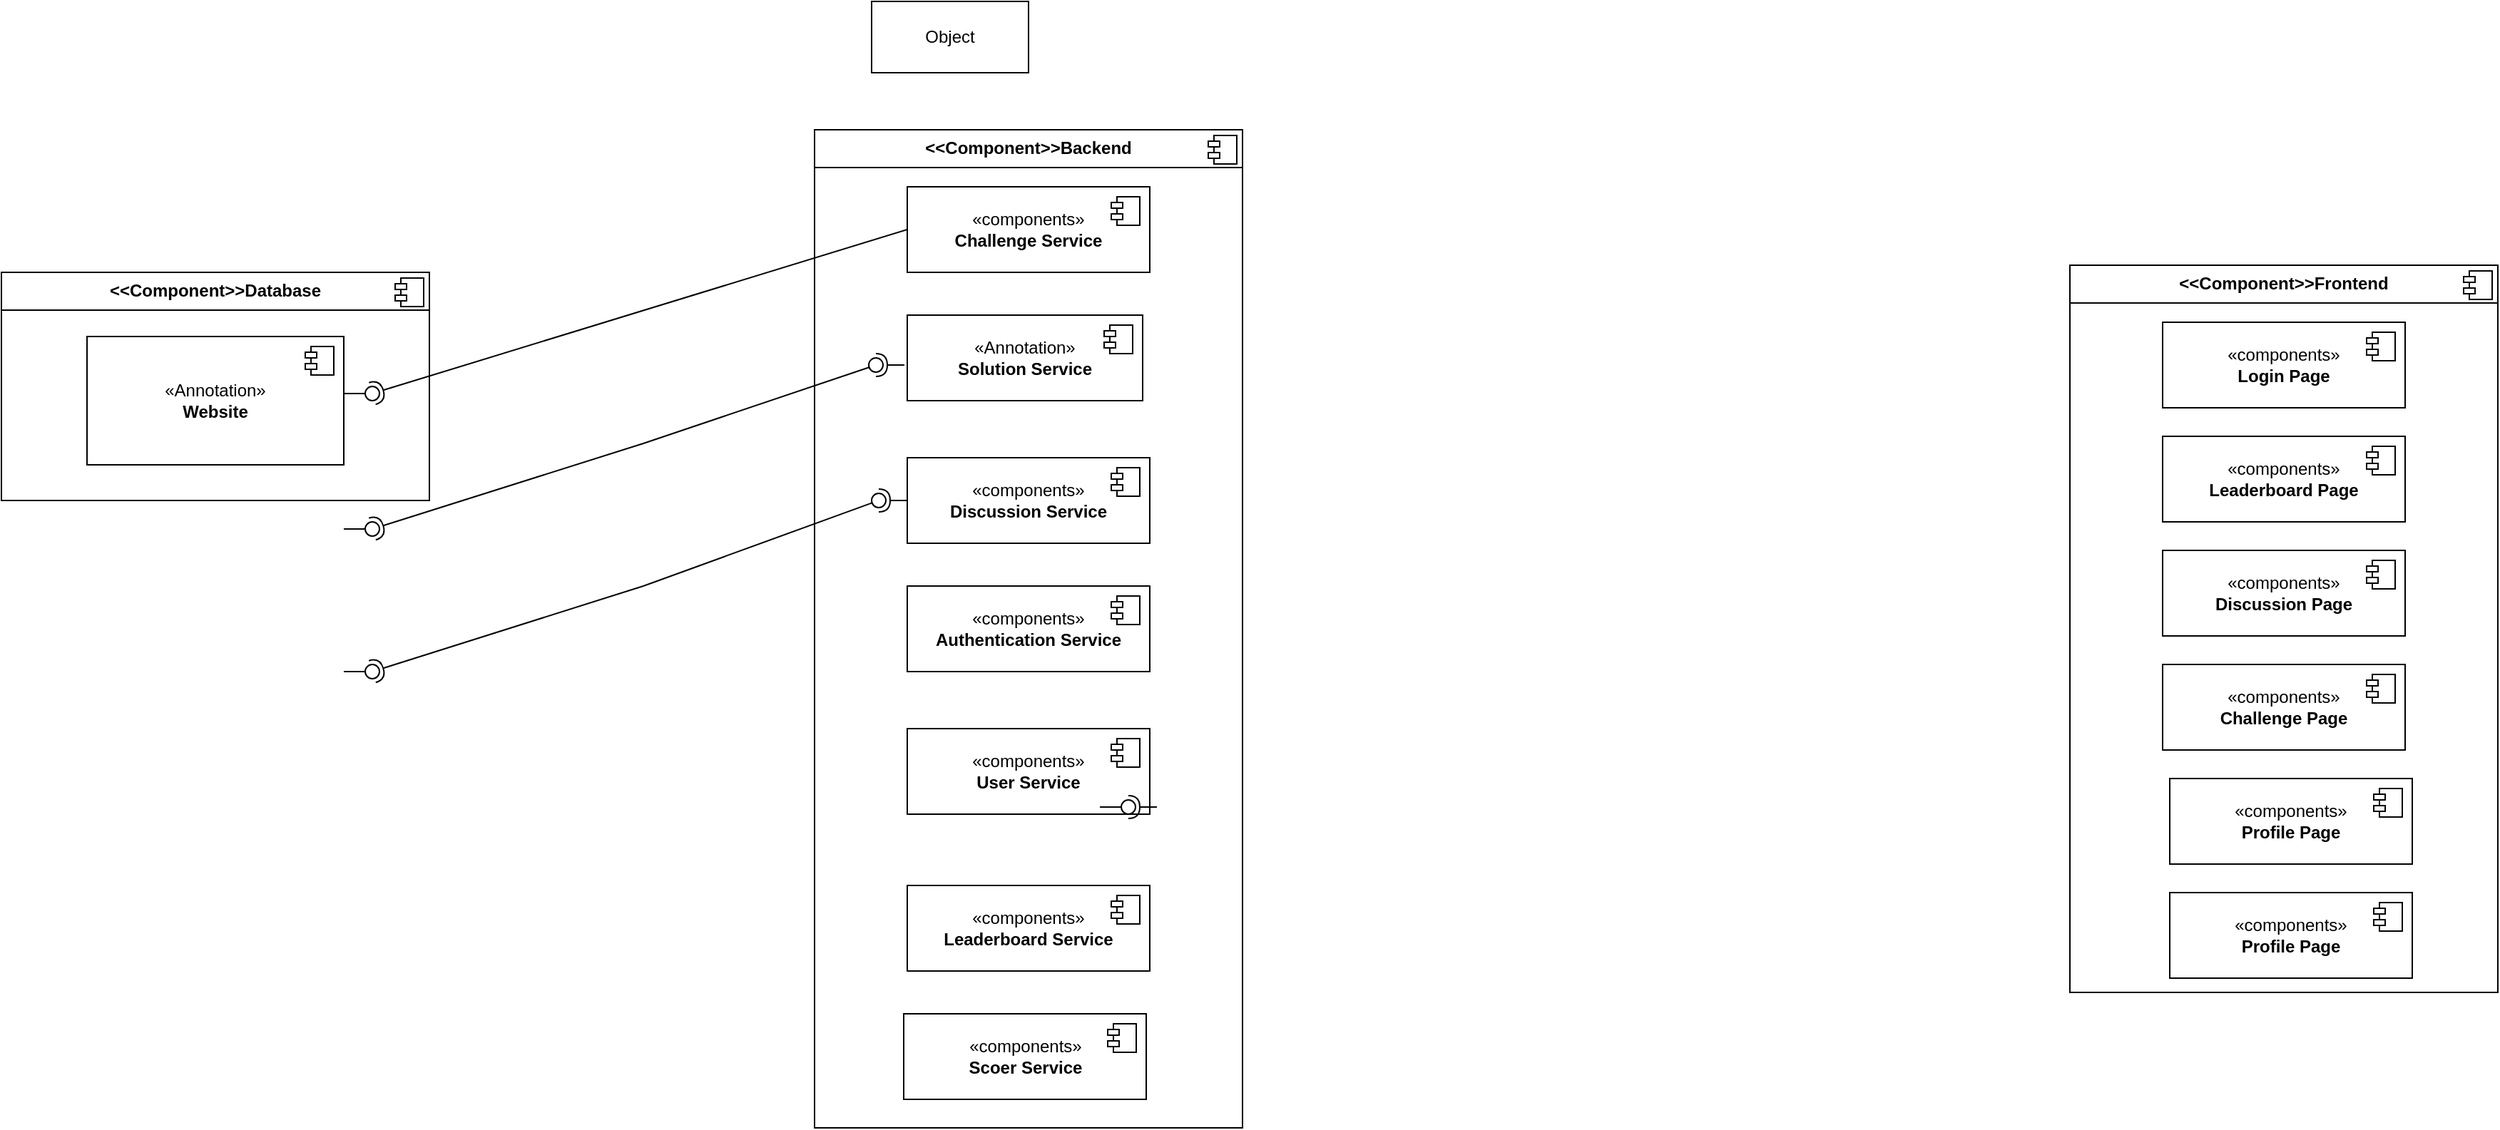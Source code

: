 <mxfile version="24.7.6">
  <diagram name="Page-1" id="1HDXXYpsf4qxFuLjd2vX">
    <mxGraphModel dx="3841" dy="929" grid="1" gridSize="10" guides="1" tooltips="1" connect="1" arrows="1" fold="1" page="1" pageScale="1" pageWidth="850" pageHeight="1100" math="0" shadow="0">
      <root>
        <mxCell id="0" />
        <mxCell id="1" parent="0" />
        <mxCell id="7L-9NUfplAu3C36GX-nJ-7" value="&lt;p style=&quot;margin:0px;margin-top:6px;text-align:center;&quot;&gt;&lt;b&gt;&amp;lt;&amp;lt;Component&amp;gt;&amp;gt;Backend&lt;/b&gt;&lt;/p&gt;&lt;hr size=&quot;1&quot; style=&quot;border-style:solid;&quot;&gt;&lt;p style=&quot;margin:0px;margin-left:8px;&quot;&gt;&lt;br&gt;&lt;/p&gt;" style="align=left;overflow=fill;html=1;dropTarget=0;whiteSpace=wrap;" vertex="1" parent="1">
          <mxGeometry x="-470" y="130" width="300" height="700" as="geometry" />
        </mxCell>
        <mxCell id="7L-9NUfplAu3C36GX-nJ-8" value="" style="shape=component;jettyWidth=8;jettyHeight=4;" vertex="1" parent="7L-9NUfplAu3C36GX-nJ-7">
          <mxGeometry x="1" width="20" height="20" relative="1" as="geometry">
            <mxPoint x="-24" y="4" as="offset" />
          </mxGeometry>
        </mxCell>
        <mxCell id="7L-9NUfplAu3C36GX-nJ-1" value="«components»&lt;br&gt;&lt;b&gt;Challenge Service&lt;/b&gt;" style="html=1;dropTarget=0;whiteSpace=wrap;" vertex="1" parent="1">
          <mxGeometry x="-405" y="170" width="170" height="60" as="geometry" />
        </mxCell>
        <mxCell id="7L-9NUfplAu3C36GX-nJ-2" value="" style="shape=module;jettyWidth=8;jettyHeight=4;" vertex="1" parent="7L-9NUfplAu3C36GX-nJ-1">
          <mxGeometry x="1" width="20" height="20" relative="1" as="geometry">
            <mxPoint x="-27" y="7" as="offset" />
          </mxGeometry>
        </mxCell>
        <mxCell id="7L-9NUfplAu3C36GX-nJ-5" value="«Annotation»&lt;br&gt;&lt;b&gt;Solution Service&lt;/b&gt;" style="html=1;dropTarget=0;whiteSpace=wrap;" vertex="1" parent="1">
          <mxGeometry x="-405" y="260" width="165" height="60" as="geometry" />
        </mxCell>
        <mxCell id="7L-9NUfplAu3C36GX-nJ-6" value="" style="shape=module;jettyWidth=8;jettyHeight=4;" vertex="1" parent="7L-9NUfplAu3C36GX-nJ-5">
          <mxGeometry x="1" width="20" height="20" relative="1" as="geometry">
            <mxPoint x="-27" y="7" as="offset" />
          </mxGeometry>
        </mxCell>
        <mxCell id="7L-9NUfplAu3C36GX-nJ-9" value="«components»&lt;br&gt;&lt;b&gt;Discussion Service&lt;br&gt;&lt;/b&gt;" style="html=1;dropTarget=0;whiteSpace=wrap;" vertex="1" parent="1">
          <mxGeometry x="-405" y="360" width="170" height="60" as="geometry" />
        </mxCell>
        <mxCell id="7L-9NUfplAu3C36GX-nJ-10" value="" style="shape=module;jettyWidth=8;jettyHeight=4;" vertex="1" parent="7L-9NUfplAu3C36GX-nJ-9">
          <mxGeometry x="1" width="20" height="20" relative="1" as="geometry">
            <mxPoint x="-27" y="7" as="offset" />
          </mxGeometry>
        </mxCell>
        <mxCell id="7L-9NUfplAu3C36GX-nJ-11" value="«components»&lt;br&gt;&lt;b&gt;Authentication Service&lt;/b&gt;" style="html=1;dropTarget=0;whiteSpace=wrap;" vertex="1" parent="1">
          <mxGeometry x="-405" y="450" width="170" height="60" as="geometry" />
        </mxCell>
        <mxCell id="7L-9NUfplAu3C36GX-nJ-12" value="" style="shape=module;jettyWidth=8;jettyHeight=4;" vertex="1" parent="7L-9NUfplAu3C36GX-nJ-11">
          <mxGeometry x="1" width="20" height="20" relative="1" as="geometry">
            <mxPoint x="-27" y="7" as="offset" />
          </mxGeometry>
        </mxCell>
        <mxCell id="7L-9NUfplAu3C36GX-nJ-13" value="«components»&lt;br&gt;&lt;b&gt;User Service&lt;/b&gt;" style="html=1;dropTarget=0;whiteSpace=wrap;" vertex="1" parent="1">
          <mxGeometry x="-405" y="550" width="170" height="60" as="geometry" />
        </mxCell>
        <mxCell id="7L-9NUfplAu3C36GX-nJ-14" value="" style="shape=module;jettyWidth=8;jettyHeight=4;" vertex="1" parent="7L-9NUfplAu3C36GX-nJ-13">
          <mxGeometry x="1" width="20" height="20" relative="1" as="geometry">
            <mxPoint x="-27" y="7" as="offset" />
          </mxGeometry>
        </mxCell>
        <mxCell id="7L-9NUfplAu3C36GX-nJ-15" value="«components»&lt;br&gt;&lt;b&gt;Leaderboard Service&lt;/b&gt;" style="html=1;dropTarget=0;whiteSpace=wrap;" vertex="1" parent="1">
          <mxGeometry x="-405" y="660" width="170" height="60" as="geometry" />
        </mxCell>
        <mxCell id="7L-9NUfplAu3C36GX-nJ-16" value="" style="shape=module;jettyWidth=8;jettyHeight=4;" vertex="1" parent="7L-9NUfplAu3C36GX-nJ-15">
          <mxGeometry x="1" width="20" height="20" relative="1" as="geometry">
            <mxPoint x="-27" y="7" as="offset" />
          </mxGeometry>
        </mxCell>
        <mxCell id="7L-9NUfplAu3C36GX-nJ-18" value="«components»&lt;br&gt;&lt;b&gt;Scoer Service&lt;/b&gt;" style="html=1;dropTarget=0;whiteSpace=wrap;" vertex="1" parent="1">
          <mxGeometry x="-407.5" y="750" width="170" height="60" as="geometry" />
        </mxCell>
        <mxCell id="7L-9NUfplAu3C36GX-nJ-19" value="" style="shape=module;jettyWidth=8;jettyHeight=4;" vertex="1" parent="7L-9NUfplAu3C36GX-nJ-18">
          <mxGeometry x="1" width="20" height="20" relative="1" as="geometry">
            <mxPoint x="-27" y="7" as="offset" />
          </mxGeometry>
        </mxCell>
        <mxCell id="7L-9NUfplAu3C36GX-nJ-21" value="&lt;p style=&quot;margin:0px;margin-top:6px;text-align:center;&quot;&gt;&lt;b&gt;&amp;lt;&amp;lt;Component&amp;gt;&amp;gt;Database&lt;/b&gt;&lt;/p&gt;&lt;hr size=&quot;1&quot; style=&quot;border-style:solid;&quot;&gt;&lt;p style=&quot;margin:0px;margin-left:8px;&quot;&gt;&lt;br&gt;&lt;/p&gt;" style="align=left;overflow=fill;html=1;dropTarget=0;whiteSpace=wrap;" vertex="1" parent="1">
          <mxGeometry x="-1040" y="230" width="300" height="160" as="geometry" />
        </mxCell>
        <mxCell id="7L-9NUfplAu3C36GX-nJ-22" value="" style="shape=component;jettyWidth=8;jettyHeight=4;" vertex="1" parent="7L-9NUfplAu3C36GX-nJ-21">
          <mxGeometry x="1" width="20" height="20" relative="1" as="geometry">
            <mxPoint x="-24" y="4" as="offset" />
          </mxGeometry>
        </mxCell>
        <mxCell id="7L-9NUfplAu3C36GX-nJ-31" value="&lt;p style=&quot;margin:0px;margin-top:6px;text-align:center;&quot;&gt;&lt;b&gt;&amp;lt;&amp;lt;Component&amp;gt;&amp;gt;Frontend&lt;br&gt;&lt;/b&gt;&lt;/p&gt;&lt;hr size=&quot;1&quot; style=&quot;border-style:solid;&quot;&gt;&lt;p style=&quot;margin:0px;margin-left:8px;&quot;&gt;&lt;br&gt;&lt;/p&gt;" style="align=left;overflow=fill;html=1;dropTarget=0;whiteSpace=wrap;" vertex="1" parent="1">
          <mxGeometry x="410" y="225" width="300" height="510" as="geometry" />
        </mxCell>
        <mxCell id="7L-9NUfplAu3C36GX-nJ-32" value="" style="shape=component;jettyWidth=8;jettyHeight=4;" vertex="1" parent="7L-9NUfplAu3C36GX-nJ-31">
          <mxGeometry x="1" width="20" height="20" relative="1" as="geometry">
            <mxPoint x="-24" y="4" as="offset" />
          </mxGeometry>
        </mxCell>
        <mxCell id="7L-9NUfplAu3C36GX-nJ-35" value="«components»&lt;br&gt;&lt;b&gt;Login Page&lt;br&gt;&lt;/b&gt;" style="html=1;dropTarget=0;whiteSpace=wrap;" vertex="1" parent="1">
          <mxGeometry x="475" y="265" width="170" height="60" as="geometry" />
        </mxCell>
        <mxCell id="7L-9NUfplAu3C36GX-nJ-36" value="" style="shape=module;jettyWidth=8;jettyHeight=4;" vertex="1" parent="7L-9NUfplAu3C36GX-nJ-35">
          <mxGeometry x="1" width="20" height="20" relative="1" as="geometry">
            <mxPoint x="-27" y="7" as="offset" />
          </mxGeometry>
        </mxCell>
        <mxCell id="7L-9NUfplAu3C36GX-nJ-37" value="«components»&lt;br&gt;&lt;b&gt;Leaderboard Page&lt;br&gt;&lt;/b&gt;" style="html=1;dropTarget=0;whiteSpace=wrap;" vertex="1" parent="1">
          <mxGeometry x="475" y="345" width="170" height="60" as="geometry" />
        </mxCell>
        <mxCell id="7L-9NUfplAu3C36GX-nJ-38" value="" style="shape=module;jettyWidth=8;jettyHeight=4;" vertex="1" parent="7L-9NUfplAu3C36GX-nJ-37">
          <mxGeometry x="1" width="20" height="20" relative="1" as="geometry">
            <mxPoint x="-27" y="7" as="offset" />
          </mxGeometry>
        </mxCell>
        <mxCell id="7L-9NUfplAu3C36GX-nJ-39" value="«components»&lt;br&gt;&lt;b&gt;Discussion Page&lt;br&gt;&lt;/b&gt;" style="html=1;dropTarget=0;whiteSpace=wrap;" vertex="1" parent="1">
          <mxGeometry x="475" y="425" width="170" height="60" as="geometry" />
        </mxCell>
        <mxCell id="7L-9NUfplAu3C36GX-nJ-40" value="" style="shape=module;jettyWidth=8;jettyHeight=4;" vertex="1" parent="7L-9NUfplAu3C36GX-nJ-39">
          <mxGeometry x="1" width="20" height="20" relative="1" as="geometry">
            <mxPoint x="-27" y="7" as="offset" />
          </mxGeometry>
        </mxCell>
        <mxCell id="7L-9NUfplAu3C36GX-nJ-41" value="«components»&lt;br&gt;&lt;b&gt;Challenge Page&lt;br&gt;&lt;/b&gt;" style="html=1;dropTarget=0;whiteSpace=wrap;" vertex="1" parent="1">
          <mxGeometry x="475" y="505" width="170" height="60" as="geometry" />
        </mxCell>
        <mxCell id="7L-9NUfplAu3C36GX-nJ-42" value="" style="shape=module;jettyWidth=8;jettyHeight=4;" vertex="1" parent="7L-9NUfplAu3C36GX-nJ-41">
          <mxGeometry x="1" width="20" height="20" relative="1" as="geometry">
            <mxPoint x="-27" y="7" as="offset" />
          </mxGeometry>
        </mxCell>
        <mxCell id="7L-9NUfplAu3C36GX-nJ-43" value="«components»&lt;br&gt;&lt;b&gt;Profile Page&lt;br&gt;&lt;/b&gt;" style="html=1;dropTarget=0;whiteSpace=wrap;" vertex="1" parent="1">
          <mxGeometry x="480" y="585" width="170" height="60" as="geometry" />
        </mxCell>
        <mxCell id="7L-9NUfplAu3C36GX-nJ-44" value="" style="shape=module;jettyWidth=8;jettyHeight=4;" vertex="1" parent="7L-9NUfplAu3C36GX-nJ-43">
          <mxGeometry x="1" width="20" height="20" relative="1" as="geometry">
            <mxPoint x="-27" y="7" as="offset" />
          </mxGeometry>
        </mxCell>
        <mxCell id="7L-9NUfplAu3C36GX-nJ-45" value="«components»&lt;br&gt;&lt;b&gt;Profile Page&lt;br&gt;&lt;/b&gt;" style="html=1;dropTarget=0;whiteSpace=wrap;" vertex="1" parent="1">
          <mxGeometry x="480" y="665" width="170" height="60" as="geometry" />
        </mxCell>
        <mxCell id="7L-9NUfplAu3C36GX-nJ-46" value="" style="shape=module;jettyWidth=8;jettyHeight=4;" vertex="1" parent="7L-9NUfplAu3C36GX-nJ-45">
          <mxGeometry x="1" width="20" height="20" relative="1" as="geometry">
            <mxPoint x="-27" y="7" as="offset" />
          </mxGeometry>
        </mxCell>
        <mxCell id="7L-9NUfplAu3C36GX-nJ-52" value="" style="ellipse;whiteSpace=wrap;html=1;align=center;aspect=fixed;fillColor=none;strokeColor=none;resizable=0;perimeter=centerPerimeter;rotatable=0;allowArrows=0;points=[];outlineConnect=1;" vertex="1" parent="1">
          <mxGeometry x="450" y="530" width="10" height="10" as="geometry" />
        </mxCell>
        <mxCell id="7L-9NUfplAu3C36GX-nJ-59" value="" style="ellipse;whiteSpace=wrap;html=1;align=center;aspect=fixed;fillColor=none;strokeColor=none;resizable=0;perimeter=centerPerimeter;rotatable=0;allowArrows=0;points=[];outlineConnect=1;" vertex="1" parent="1">
          <mxGeometry x="360" y="315" width="10" height="10" as="geometry" />
        </mxCell>
        <mxCell id="7L-9NUfplAu3C36GX-nJ-65" value="" style="ellipse;whiteSpace=wrap;html=1;align=center;aspect=fixed;fillColor=none;strokeColor=none;resizable=0;perimeter=centerPerimeter;rotatable=0;allowArrows=0;points=[];outlineConnect=1;" vertex="1" parent="1">
          <mxGeometry x="450" y="295" width="10" height="10" as="geometry" />
        </mxCell>
        <mxCell id="7L-9NUfplAu3C36GX-nJ-67" value="Object" style="html=1;whiteSpace=wrap;" vertex="1" parent="1">
          <mxGeometry x="-430" y="40" width="110" height="50" as="geometry" />
        </mxCell>
        <mxCell id="7L-9NUfplAu3C36GX-nJ-71" value="" style="rounded=0;orthogonalLoop=1;jettySize=auto;html=1;endArrow=halfCircle;endFill=0;endSize=6;strokeWidth=1;sketch=0;exitX=0;exitY=0.5;exitDx=0;exitDy=0;" edge="1" target="7L-9NUfplAu3C36GX-nJ-73" parent="1" source="7L-9NUfplAu3C36GX-nJ-1">
          <mxGeometry relative="1" as="geometry">
            <mxPoint x="-590" y="300" as="sourcePoint" />
          </mxGeometry>
        </mxCell>
        <mxCell id="7L-9NUfplAu3C36GX-nJ-72" value="" style="rounded=0;orthogonalLoop=1;jettySize=auto;html=1;endArrow=oval;endFill=0;sketch=0;sourcePerimeterSpacing=0;targetPerimeterSpacing=0;endSize=10;" edge="1" target="7L-9NUfplAu3C36GX-nJ-73" parent="1">
          <mxGeometry relative="1" as="geometry">
            <mxPoint x="-800" y="315" as="sourcePoint" />
          </mxGeometry>
        </mxCell>
        <mxCell id="7L-9NUfplAu3C36GX-nJ-73" value="" style="ellipse;whiteSpace=wrap;html=1;align=center;aspect=fixed;fillColor=none;strokeColor=none;resizable=0;perimeter=centerPerimeter;rotatable=0;allowArrows=0;points=[];outlineConnect=1;" vertex="1" parent="1">
          <mxGeometry x="-785" y="310" width="10" height="10" as="geometry" />
        </mxCell>
        <mxCell id="7L-9NUfplAu3C36GX-nJ-74" value="" style="rounded=0;orthogonalLoop=1;jettySize=auto;html=1;endArrow=halfCircle;endFill=0;endSize=6;strokeWidth=1;sketch=0;" edge="1" target="7L-9NUfplAu3C36GX-nJ-76" parent="1">
          <mxGeometry relative="1" as="geometry">
            <mxPoint x="-590" y="350" as="sourcePoint" />
          </mxGeometry>
        </mxCell>
        <mxCell id="7L-9NUfplAu3C36GX-nJ-75" value="" style="rounded=0;orthogonalLoop=1;jettySize=auto;html=1;endArrow=oval;endFill=0;sketch=0;sourcePerimeterSpacing=0;targetPerimeterSpacing=0;endSize=10;" edge="1" target="7L-9NUfplAu3C36GX-nJ-76" parent="1">
          <mxGeometry relative="1" as="geometry">
            <mxPoint x="-800" y="410" as="sourcePoint" />
          </mxGeometry>
        </mxCell>
        <mxCell id="7L-9NUfplAu3C36GX-nJ-76" value="" style="ellipse;whiteSpace=wrap;html=1;align=center;aspect=fixed;fillColor=none;strokeColor=none;resizable=0;perimeter=centerPerimeter;rotatable=0;allowArrows=0;points=[];outlineConnect=1;" vertex="1" parent="1">
          <mxGeometry x="-785" y="405" width="10" height="10" as="geometry" />
        </mxCell>
        <mxCell id="7L-9NUfplAu3C36GX-nJ-77" value="" style="rounded=0;orthogonalLoop=1;jettySize=auto;html=1;endArrow=halfCircle;endFill=0;endSize=6;strokeWidth=1;sketch=0;" edge="1" target="7L-9NUfplAu3C36GX-nJ-79" parent="1">
          <mxGeometry relative="1" as="geometry">
            <mxPoint x="-590" y="450" as="sourcePoint" />
          </mxGeometry>
        </mxCell>
        <mxCell id="7L-9NUfplAu3C36GX-nJ-78" value="" style="rounded=0;orthogonalLoop=1;jettySize=auto;html=1;endArrow=oval;endFill=0;sketch=0;sourcePerimeterSpacing=0;targetPerimeterSpacing=0;endSize=10;" edge="1" target="7L-9NUfplAu3C36GX-nJ-79" parent="1">
          <mxGeometry relative="1" as="geometry">
            <mxPoint x="-800" y="510" as="sourcePoint" />
          </mxGeometry>
        </mxCell>
        <mxCell id="7L-9NUfplAu3C36GX-nJ-79" value="" style="ellipse;whiteSpace=wrap;html=1;align=center;aspect=fixed;fillColor=none;strokeColor=none;resizable=0;perimeter=centerPerimeter;rotatable=0;allowArrows=0;points=[];outlineConnect=1;" vertex="1" parent="1">
          <mxGeometry x="-785" y="505" width="10" height="10" as="geometry" />
        </mxCell>
        <mxCell id="7L-9NUfplAu3C36GX-nJ-80" value="" style="rounded=0;orthogonalLoop=1;jettySize=auto;html=1;endArrow=halfCircle;endFill=0;endSize=6;strokeWidth=1;sketch=0;" edge="1" target="7L-9NUfplAu3C36GX-nJ-82" parent="1">
          <mxGeometry relative="1" as="geometry">
            <mxPoint x="-230" y="605" as="sourcePoint" />
          </mxGeometry>
        </mxCell>
        <mxCell id="7L-9NUfplAu3C36GX-nJ-81" value="" style="rounded=0;orthogonalLoop=1;jettySize=auto;html=1;endArrow=oval;endFill=0;sketch=0;sourcePerimeterSpacing=0;targetPerimeterSpacing=0;endSize=10;" edge="1" target="7L-9NUfplAu3C36GX-nJ-82" parent="1">
          <mxGeometry relative="1" as="geometry">
            <mxPoint x="-270" y="605" as="sourcePoint" />
          </mxGeometry>
        </mxCell>
        <mxCell id="7L-9NUfplAu3C36GX-nJ-82" value="" style="ellipse;whiteSpace=wrap;html=1;align=center;aspect=fixed;fillColor=none;strokeColor=none;resizable=0;perimeter=centerPerimeter;rotatable=0;allowArrows=0;points=[];outlineConnect=1;" vertex="1" parent="1">
          <mxGeometry x="-255" y="600" width="10" height="10" as="geometry" />
        </mxCell>
        <mxCell id="7L-9NUfplAu3C36GX-nJ-83" value="" style="rounded=0;orthogonalLoop=1;jettySize=auto;html=1;endArrow=halfCircle;endFill=0;endSize=6;strokeWidth=1;sketch=0;" edge="1" target="7L-9NUfplAu3C36GX-nJ-85" parent="1">
          <mxGeometry relative="1" as="geometry">
            <mxPoint x="-407" y="295" as="sourcePoint" />
          </mxGeometry>
        </mxCell>
        <mxCell id="7L-9NUfplAu3C36GX-nJ-84" value="" style="rounded=0;orthogonalLoop=1;jettySize=auto;html=1;endArrow=oval;endFill=0;sketch=0;sourcePerimeterSpacing=0;targetPerimeterSpacing=0;endSize=10;" edge="1" target="7L-9NUfplAu3C36GX-nJ-85" parent="1">
          <mxGeometry relative="1" as="geometry">
            <mxPoint x="-590" y="350" as="sourcePoint" />
          </mxGeometry>
        </mxCell>
        <mxCell id="7L-9NUfplAu3C36GX-nJ-85" value="" style="ellipse;whiteSpace=wrap;html=1;align=center;aspect=fixed;fillColor=none;strokeColor=none;resizable=0;perimeter=centerPerimeter;rotatable=0;allowArrows=0;points=[];outlineConnect=1;" vertex="1" parent="1">
          <mxGeometry x="-432" y="290" width="10" height="10" as="geometry" />
        </mxCell>
        <mxCell id="7L-9NUfplAu3C36GX-nJ-86" value="" style="rounded=0;orthogonalLoop=1;jettySize=auto;html=1;endArrow=halfCircle;endFill=0;endSize=6;strokeWidth=1;sketch=0;" edge="1" target="7L-9NUfplAu3C36GX-nJ-88" parent="1">
          <mxGeometry relative="1" as="geometry">
            <mxPoint x="-405" y="390" as="sourcePoint" />
          </mxGeometry>
        </mxCell>
        <mxCell id="7L-9NUfplAu3C36GX-nJ-87" value="" style="rounded=0;orthogonalLoop=1;jettySize=auto;html=1;endArrow=oval;endFill=0;sketch=0;sourcePerimeterSpacing=0;targetPerimeterSpacing=0;endSize=10;" edge="1" target="7L-9NUfplAu3C36GX-nJ-88" parent="1">
          <mxGeometry relative="1" as="geometry">
            <mxPoint x="-590" y="450" as="sourcePoint" />
          </mxGeometry>
        </mxCell>
        <mxCell id="7L-9NUfplAu3C36GX-nJ-88" value="" style="ellipse;whiteSpace=wrap;html=1;align=center;aspect=fixed;fillColor=none;strokeColor=none;resizable=0;perimeter=centerPerimeter;rotatable=0;allowArrows=0;points=[];outlineConnect=1;" vertex="1" parent="1">
          <mxGeometry x="-430" y="385" width="10" height="10" as="geometry" />
        </mxCell>
        <mxCell id="7L-9NUfplAu3C36GX-nJ-89" value="«Annotation»&lt;br&gt;&lt;b&gt;Website&lt;/b&gt;" style="html=1;dropTarget=0;whiteSpace=wrap;" vertex="1" parent="1">
          <mxGeometry x="-980" y="275" width="180" height="90" as="geometry" />
        </mxCell>
        <mxCell id="7L-9NUfplAu3C36GX-nJ-90" value="" style="shape=module;jettyWidth=8;jettyHeight=4;" vertex="1" parent="7L-9NUfplAu3C36GX-nJ-89">
          <mxGeometry x="1" width="20" height="20" relative="1" as="geometry">
            <mxPoint x="-27" y="7" as="offset" />
          </mxGeometry>
        </mxCell>
      </root>
    </mxGraphModel>
  </diagram>
</mxfile>
